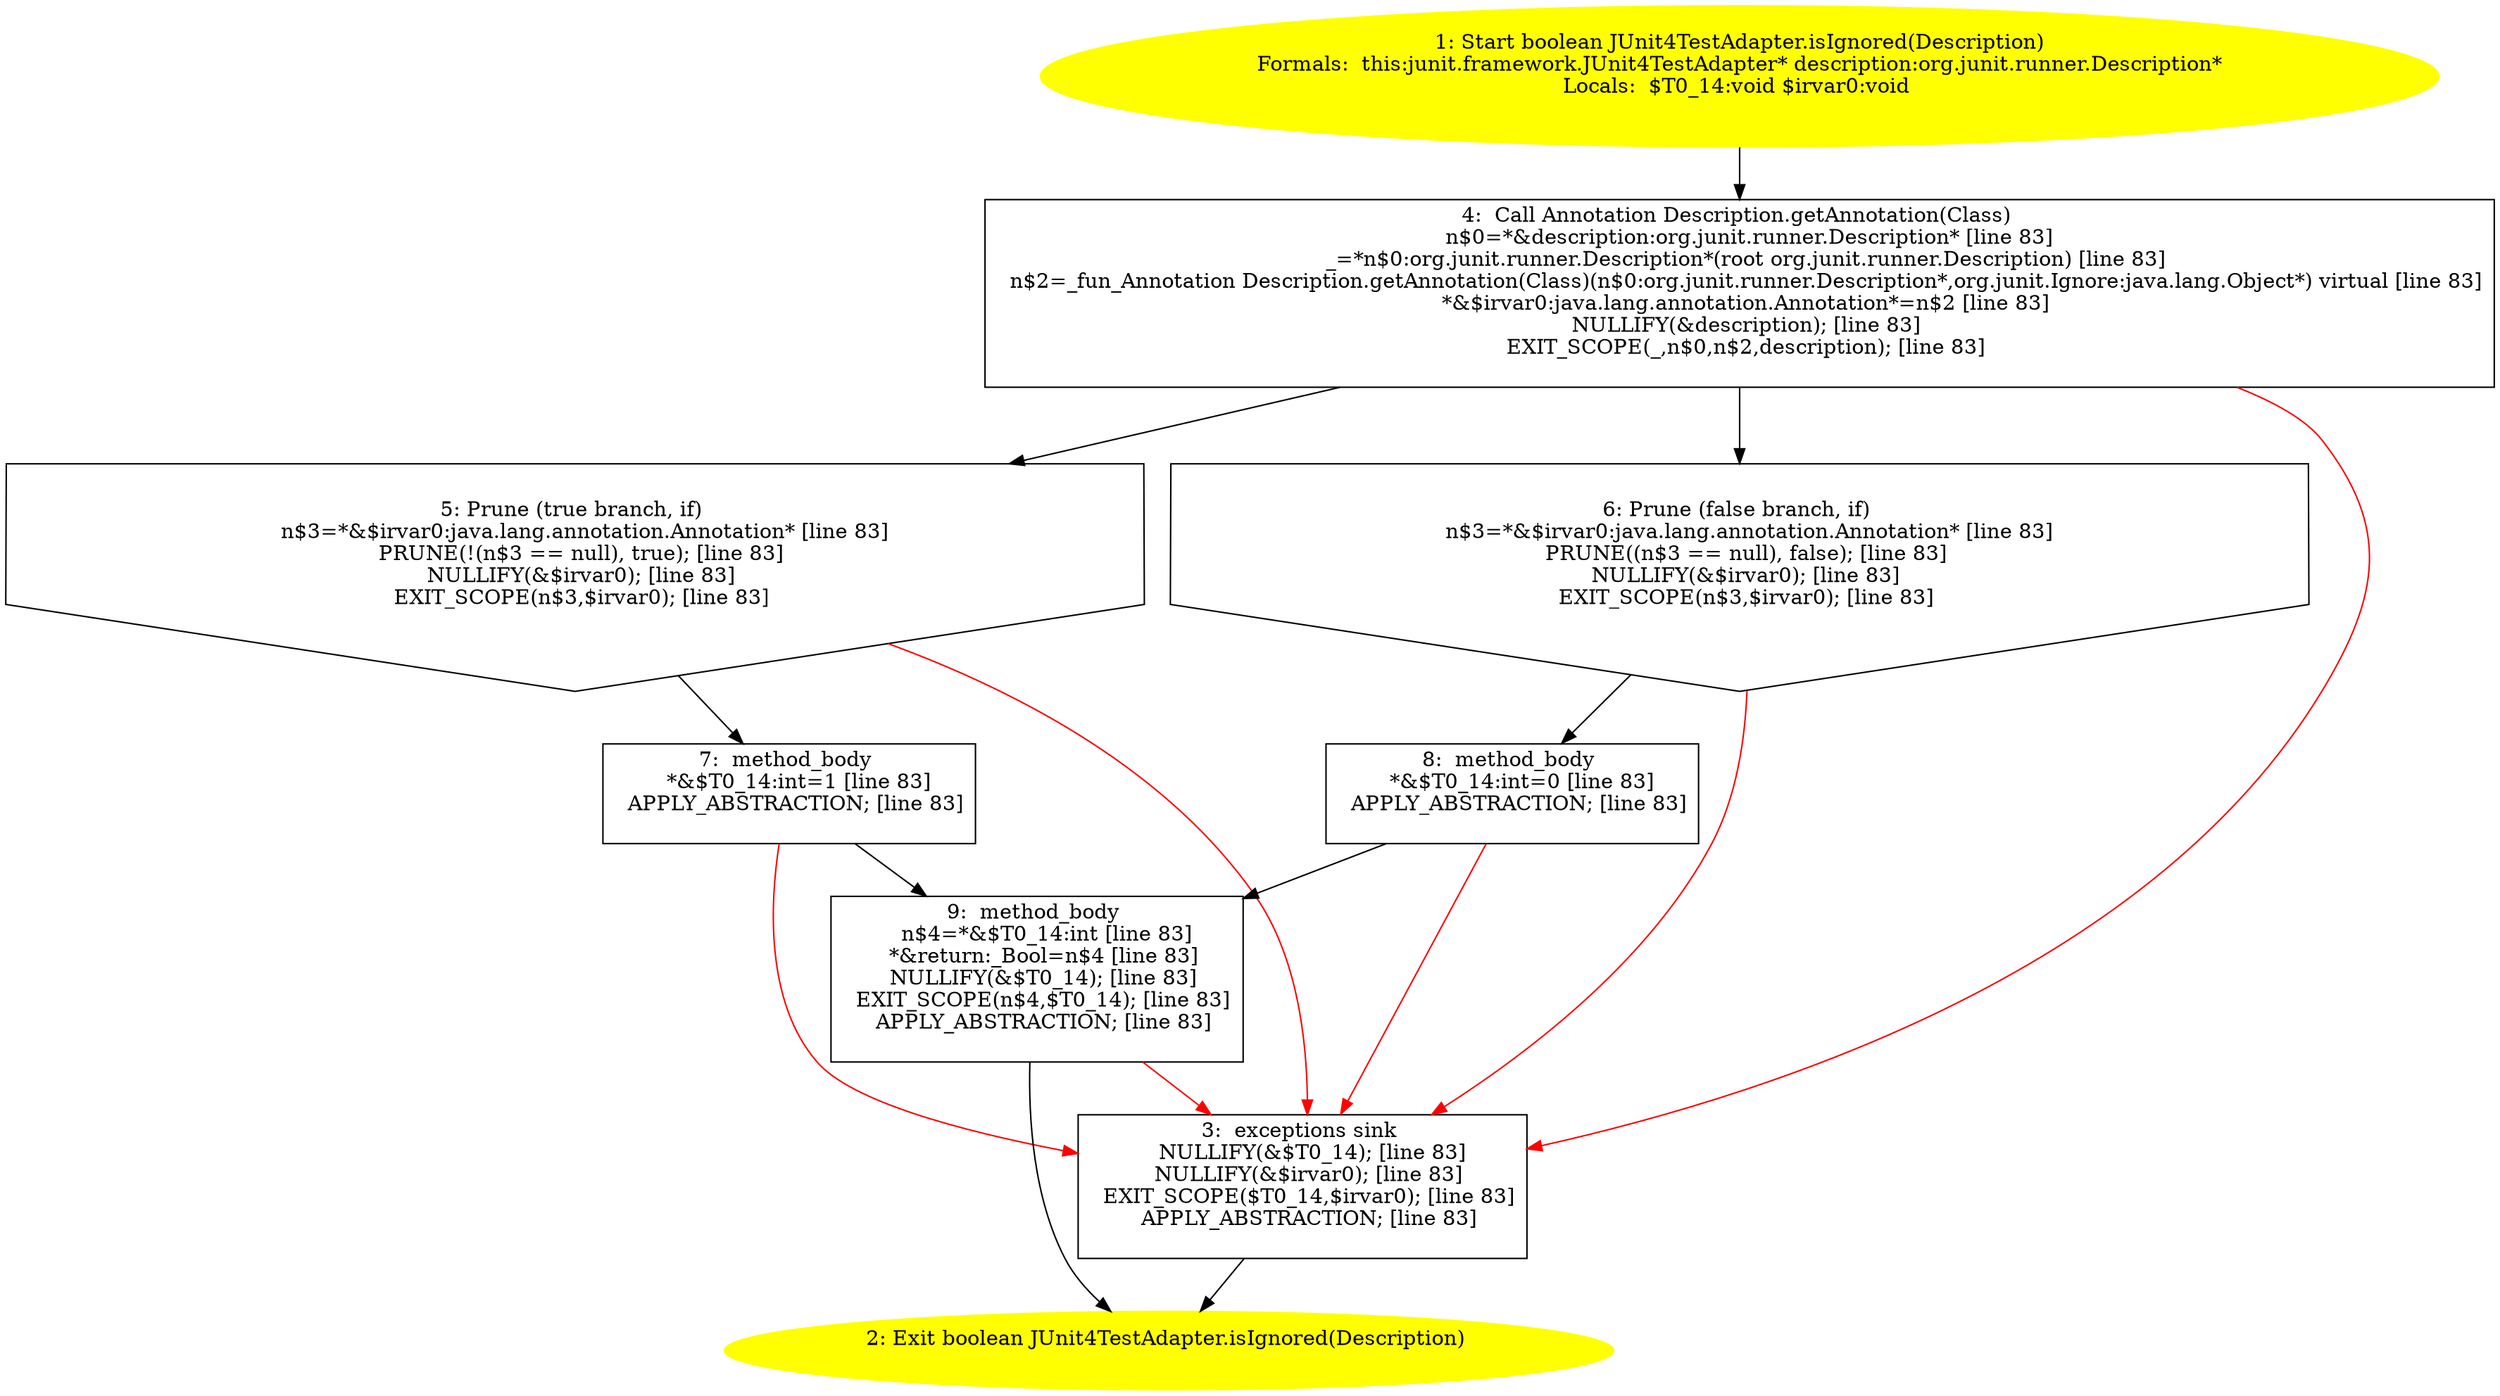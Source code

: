 /* @generated */
digraph cfg {
"junit.framework.JUnit4TestAdapter.isIgnored(org.junit.runner.Description):boolean.e1cae2fa2560dda21b9e20054d3de752_1" [label="1: Start boolean JUnit4TestAdapter.isIgnored(Description)\nFormals:  this:junit.framework.JUnit4TestAdapter* description:org.junit.runner.Description*\nLocals:  $T0_14:void $irvar0:void \n  " color=yellow style=filled]
	

	 "junit.framework.JUnit4TestAdapter.isIgnored(org.junit.runner.Description):boolean.e1cae2fa2560dda21b9e20054d3de752_1" -> "junit.framework.JUnit4TestAdapter.isIgnored(org.junit.runner.Description):boolean.e1cae2fa2560dda21b9e20054d3de752_4" ;
"junit.framework.JUnit4TestAdapter.isIgnored(org.junit.runner.Description):boolean.e1cae2fa2560dda21b9e20054d3de752_2" [label="2: Exit boolean JUnit4TestAdapter.isIgnored(Description) \n  " color=yellow style=filled]
	

"junit.framework.JUnit4TestAdapter.isIgnored(org.junit.runner.Description):boolean.e1cae2fa2560dda21b9e20054d3de752_3" [label="3:  exceptions sink \n   NULLIFY(&$T0_14); [line 83]\n  NULLIFY(&$irvar0); [line 83]\n  EXIT_SCOPE($T0_14,$irvar0); [line 83]\n  APPLY_ABSTRACTION; [line 83]\n " shape="box"]
	

	 "junit.framework.JUnit4TestAdapter.isIgnored(org.junit.runner.Description):boolean.e1cae2fa2560dda21b9e20054d3de752_3" -> "junit.framework.JUnit4TestAdapter.isIgnored(org.junit.runner.Description):boolean.e1cae2fa2560dda21b9e20054d3de752_2" ;
"junit.framework.JUnit4TestAdapter.isIgnored(org.junit.runner.Description):boolean.e1cae2fa2560dda21b9e20054d3de752_4" [label="4:  Call Annotation Description.getAnnotation(Class) \n   n$0=*&description:org.junit.runner.Description* [line 83]\n  _=*n$0:org.junit.runner.Description*(root org.junit.runner.Description) [line 83]\n  n$2=_fun_Annotation Description.getAnnotation(Class)(n$0:org.junit.runner.Description*,org.junit.Ignore:java.lang.Object*) virtual [line 83]\n  *&$irvar0:java.lang.annotation.Annotation*=n$2 [line 83]\n  NULLIFY(&description); [line 83]\n  EXIT_SCOPE(_,n$0,n$2,description); [line 83]\n " shape="box"]
	

	 "junit.framework.JUnit4TestAdapter.isIgnored(org.junit.runner.Description):boolean.e1cae2fa2560dda21b9e20054d3de752_4" -> "junit.framework.JUnit4TestAdapter.isIgnored(org.junit.runner.Description):boolean.e1cae2fa2560dda21b9e20054d3de752_5" ;
	 "junit.framework.JUnit4TestAdapter.isIgnored(org.junit.runner.Description):boolean.e1cae2fa2560dda21b9e20054d3de752_4" -> "junit.framework.JUnit4TestAdapter.isIgnored(org.junit.runner.Description):boolean.e1cae2fa2560dda21b9e20054d3de752_6" ;
	 "junit.framework.JUnit4TestAdapter.isIgnored(org.junit.runner.Description):boolean.e1cae2fa2560dda21b9e20054d3de752_4" -> "junit.framework.JUnit4TestAdapter.isIgnored(org.junit.runner.Description):boolean.e1cae2fa2560dda21b9e20054d3de752_3" [color="red" ];
"junit.framework.JUnit4TestAdapter.isIgnored(org.junit.runner.Description):boolean.e1cae2fa2560dda21b9e20054d3de752_5" [label="5: Prune (true branch, if) \n   n$3=*&$irvar0:java.lang.annotation.Annotation* [line 83]\n  PRUNE(!(n$3 == null), true); [line 83]\n  NULLIFY(&$irvar0); [line 83]\n  EXIT_SCOPE(n$3,$irvar0); [line 83]\n " shape="invhouse"]
	

	 "junit.framework.JUnit4TestAdapter.isIgnored(org.junit.runner.Description):boolean.e1cae2fa2560dda21b9e20054d3de752_5" -> "junit.framework.JUnit4TestAdapter.isIgnored(org.junit.runner.Description):boolean.e1cae2fa2560dda21b9e20054d3de752_7" ;
	 "junit.framework.JUnit4TestAdapter.isIgnored(org.junit.runner.Description):boolean.e1cae2fa2560dda21b9e20054d3de752_5" -> "junit.framework.JUnit4TestAdapter.isIgnored(org.junit.runner.Description):boolean.e1cae2fa2560dda21b9e20054d3de752_3" [color="red" ];
"junit.framework.JUnit4TestAdapter.isIgnored(org.junit.runner.Description):boolean.e1cae2fa2560dda21b9e20054d3de752_6" [label="6: Prune (false branch, if) \n   n$3=*&$irvar0:java.lang.annotation.Annotation* [line 83]\n  PRUNE((n$3 == null), false); [line 83]\n  NULLIFY(&$irvar0); [line 83]\n  EXIT_SCOPE(n$3,$irvar0); [line 83]\n " shape="invhouse"]
	

	 "junit.framework.JUnit4TestAdapter.isIgnored(org.junit.runner.Description):boolean.e1cae2fa2560dda21b9e20054d3de752_6" -> "junit.framework.JUnit4TestAdapter.isIgnored(org.junit.runner.Description):boolean.e1cae2fa2560dda21b9e20054d3de752_8" ;
	 "junit.framework.JUnit4TestAdapter.isIgnored(org.junit.runner.Description):boolean.e1cae2fa2560dda21b9e20054d3de752_6" -> "junit.framework.JUnit4TestAdapter.isIgnored(org.junit.runner.Description):boolean.e1cae2fa2560dda21b9e20054d3de752_3" [color="red" ];
"junit.framework.JUnit4TestAdapter.isIgnored(org.junit.runner.Description):boolean.e1cae2fa2560dda21b9e20054d3de752_7" [label="7:  method_body \n   *&$T0_14:int=1 [line 83]\n  APPLY_ABSTRACTION; [line 83]\n " shape="box"]
	

	 "junit.framework.JUnit4TestAdapter.isIgnored(org.junit.runner.Description):boolean.e1cae2fa2560dda21b9e20054d3de752_7" -> "junit.framework.JUnit4TestAdapter.isIgnored(org.junit.runner.Description):boolean.e1cae2fa2560dda21b9e20054d3de752_9" ;
	 "junit.framework.JUnit4TestAdapter.isIgnored(org.junit.runner.Description):boolean.e1cae2fa2560dda21b9e20054d3de752_7" -> "junit.framework.JUnit4TestAdapter.isIgnored(org.junit.runner.Description):boolean.e1cae2fa2560dda21b9e20054d3de752_3" [color="red" ];
"junit.framework.JUnit4TestAdapter.isIgnored(org.junit.runner.Description):boolean.e1cae2fa2560dda21b9e20054d3de752_8" [label="8:  method_body \n   *&$T0_14:int=0 [line 83]\n  APPLY_ABSTRACTION; [line 83]\n " shape="box"]
	

	 "junit.framework.JUnit4TestAdapter.isIgnored(org.junit.runner.Description):boolean.e1cae2fa2560dda21b9e20054d3de752_8" -> "junit.framework.JUnit4TestAdapter.isIgnored(org.junit.runner.Description):boolean.e1cae2fa2560dda21b9e20054d3de752_9" ;
	 "junit.framework.JUnit4TestAdapter.isIgnored(org.junit.runner.Description):boolean.e1cae2fa2560dda21b9e20054d3de752_8" -> "junit.framework.JUnit4TestAdapter.isIgnored(org.junit.runner.Description):boolean.e1cae2fa2560dda21b9e20054d3de752_3" [color="red" ];
"junit.framework.JUnit4TestAdapter.isIgnored(org.junit.runner.Description):boolean.e1cae2fa2560dda21b9e20054d3de752_9" [label="9:  method_body \n   n$4=*&$T0_14:int [line 83]\n  *&return:_Bool=n$4 [line 83]\n  NULLIFY(&$T0_14); [line 83]\n  EXIT_SCOPE(n$4,$T0_14); [line 83]\n  APPLY_ABSTRACTION; [line 83]\n " shape="box"]
	

	 "junit.framework.JUnit4TestAdapter.isIgnored(org.junit.runner.Description):boolean.e1cae2fa2560dda21b9e20054d3de752_9" -> "junit.framework.JUnit4TestAdapter.isIgnored(org.junit.runner.Description):boolean.e1cae2fa2560dda21b9e20054d3de752_2" ;
	 "junit.framework.JUnit4TestAdapter.isIgnored(org.junit.runner.Description):boolean.e1cae2fa2560dda21b9e20054d3de752_9" -> "junit.framework.JUnit4TestAdapter.isIgnored(org.junit.runner.Description):boolean.e1cae2fa2560dda21b9e20054d3de752_3" [color="red" ];
}
